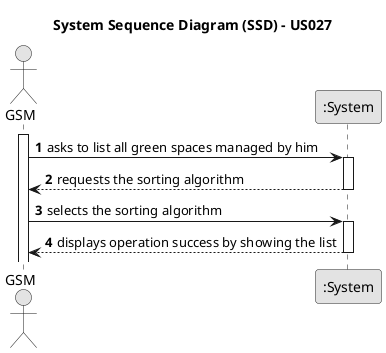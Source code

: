 @startuml
skinparam monochrome true
skinparam packageStyle rectangle
skinparam shadowing false

title System Sequence Diagram (SSD) - US027

autonumber

actor "GSM" as GSM
participant ":System" as System

activate GSM

    GSM -> System : asks to list all green spaces managed by him
    activate System

        System --> GSM : requests the sorting algorithm
    deactivate System
    GSM -> System : selects the sorting algorithm
    activate System

        System --> GSM : displays operation success by showing the list
    deactivate System

@enduml